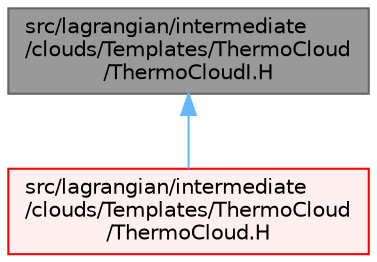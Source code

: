 digraph "src/lagrangian/intermediate/clouds/Templates/ThermoCloud/ThermoCloudI.H"
{
 // LATEX_PDF_SIZE
  bgcolor="transparent";
  edge [fontname=Helvetica,fontsize=10,labelfontname=Helvetica,labelfontsize=10];
  node [fontname=Helvetica,fontsize=10,shape=box,height=0.2,width=0.4];
  Node1 [id="Node000001",label="src/lagrangian/intermediate\l/clouds/Templates/ThermoCloud\l/ThermoCloudI.H",height=0.2,width=0.4,color="gray40", fillcolor="grey60", style="filled", fontcolor="black",tooltip=" "];
  Node1 -> Node2 [id="edge1_Node000001_Node000002",dir="back",color="steelblue1",style="solid",tooltip=" "];
  Node2 [id="Node000002",label="src/lagrangian/intermediate\l/clouds/Templates/ThermoCloud\l/ThermoCloud.H",height=0.2,width=0.4,color="red", fillcolor="#FFF0F0", style="filled",URL="$ThermoCloud_8H.html",tooltip=" "];
}
